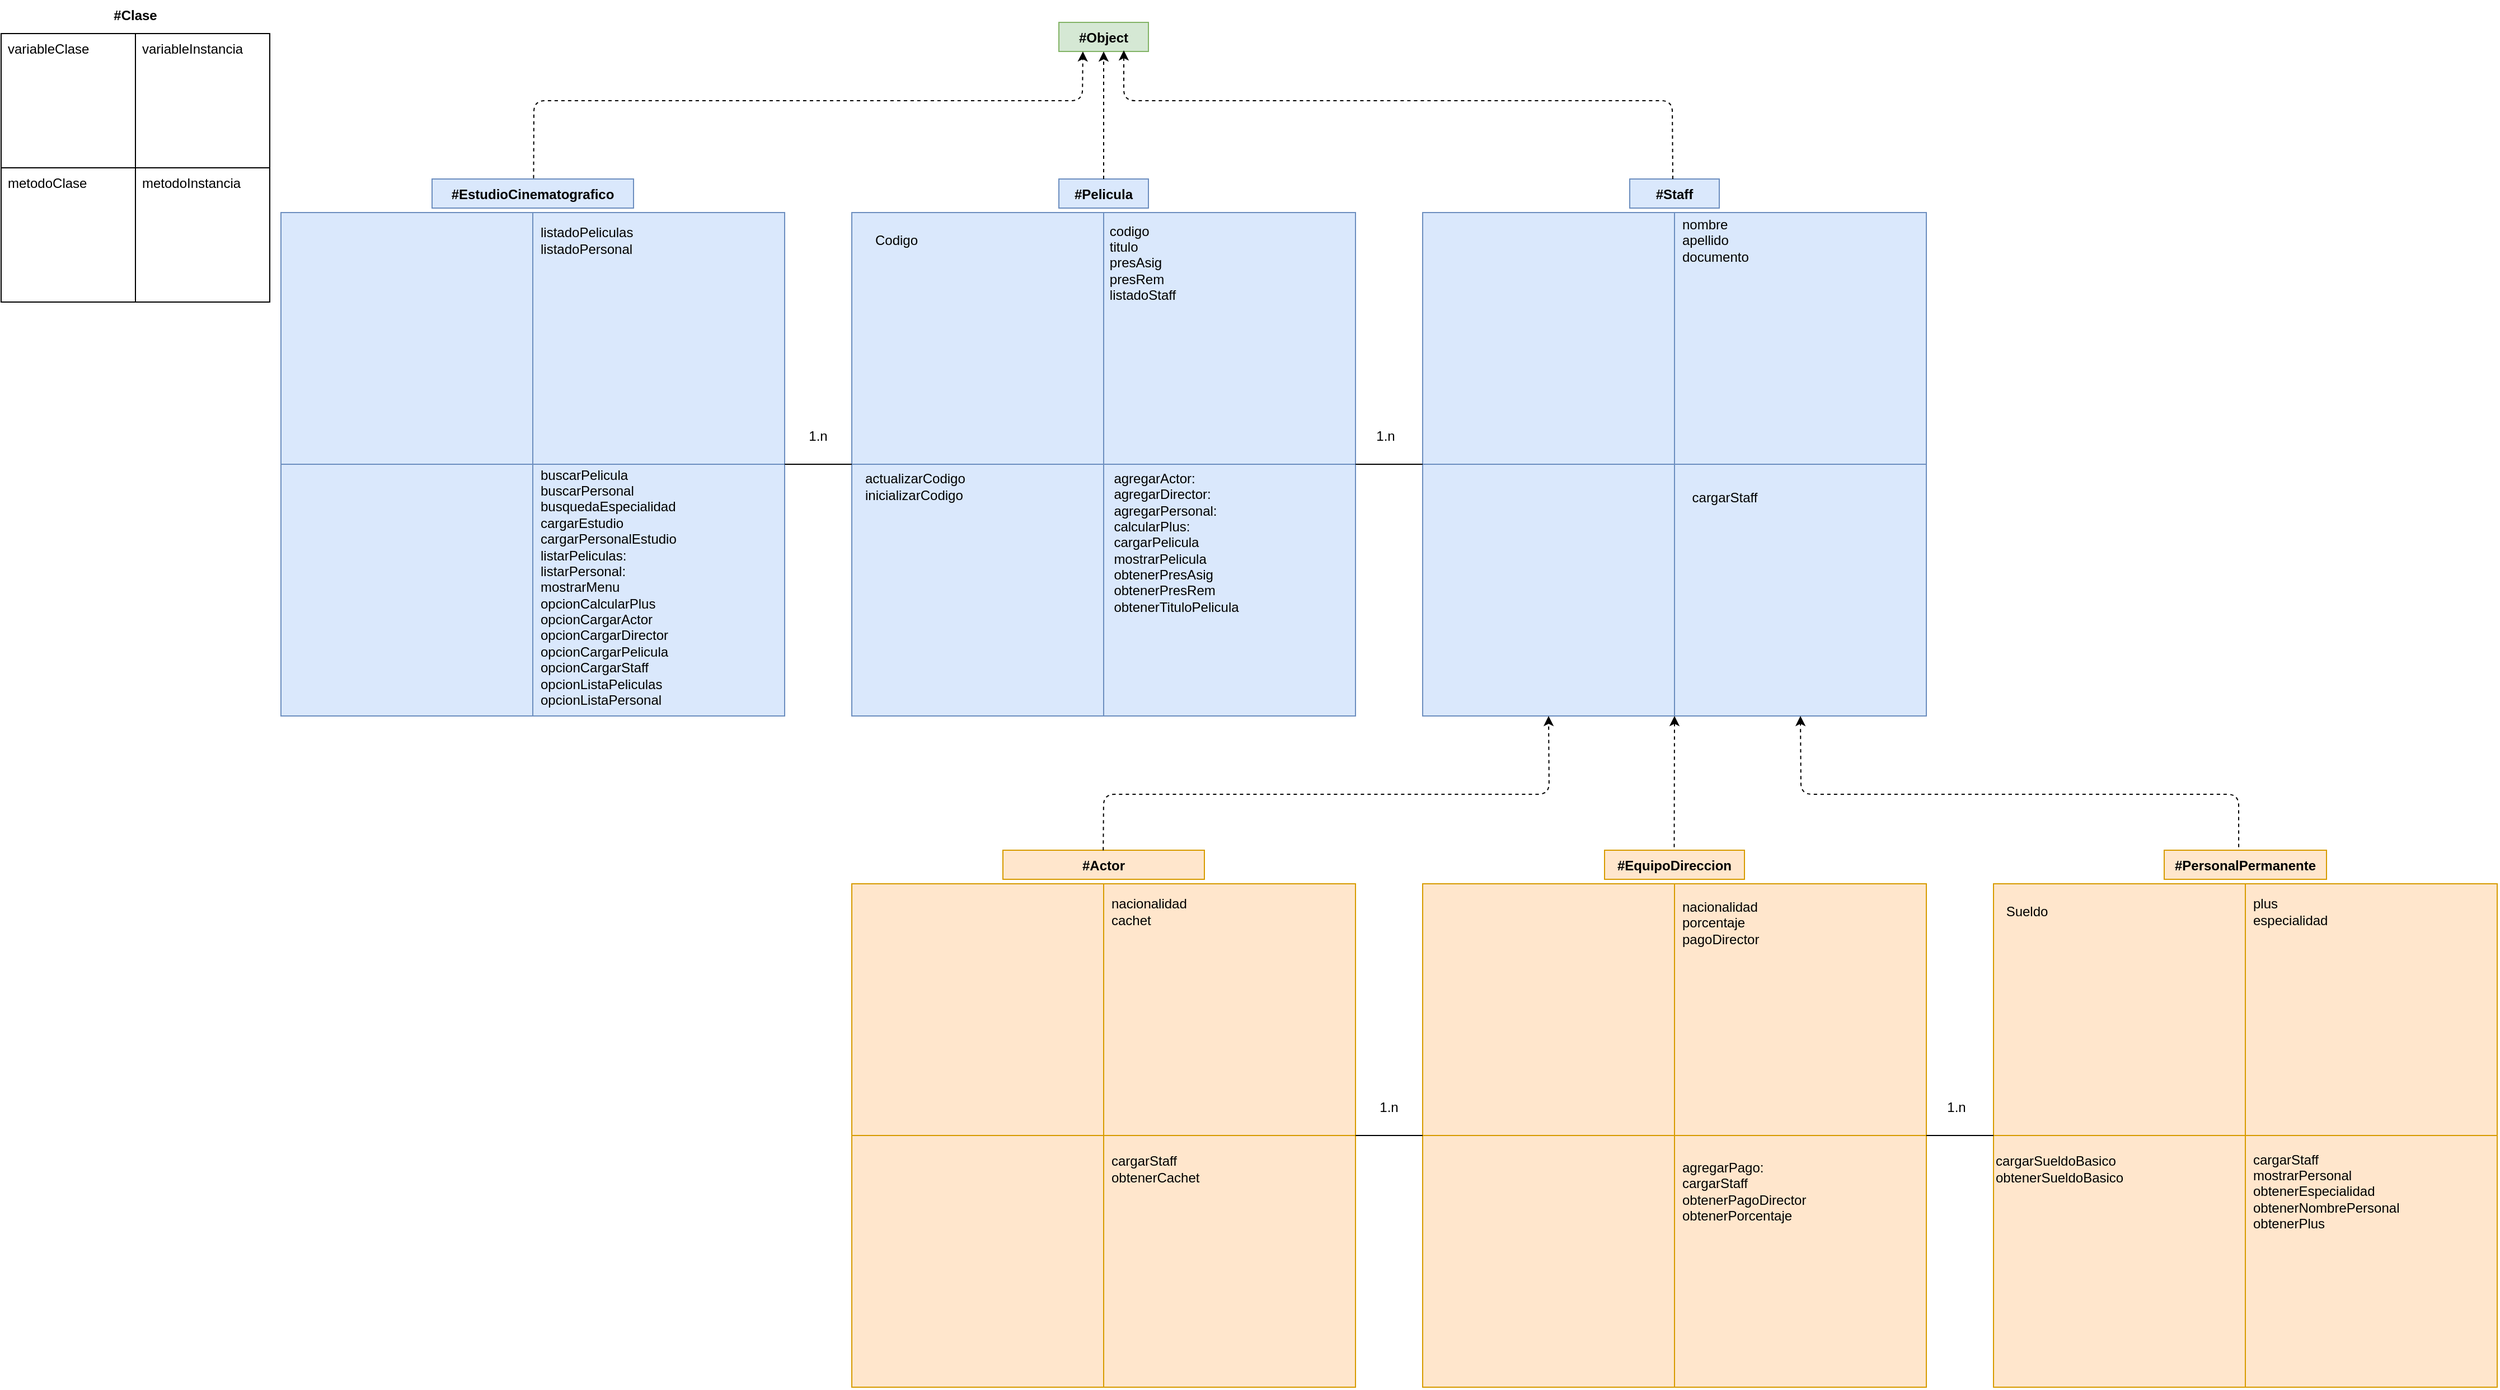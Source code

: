 <mxfile version="15.8.1" type="google"><diagram id="C5RBs43oDa-KdzZeNtuy" name="Clases"><mxGraphModel dx="1422" dy="754" grid="1" gridSize="10" guides="1" tooltips="1" connect="1" arrows="1" fold="1" page="1" pageScale="1" pageWidth="827" pageHeight="1169" math="0" shadow="0"><root><mxCell id="WIyWlLk6GJQsqaUBKTNV-0"/><mxCell id="WIyWlLk6GJQsqaUBKTNV-1" parent="WIyWlLk6GJQsqaUBKTNV-0"/><mxCell id="TS5dPW1X1RJ90AfmxMnm-8" value="" style="whiteSpace=wrap;html=1;aspect=fixed;fillColor=#dae8fc;strokeColor=#6c8ebf;" parent="WIyWlLk6GJQsqaUBKTNV-1" vertex="1"><mxGeometry x="770" y="190" width="450" height="450" as="geometry"/></mxCell><mxCell id="TS5dPW1X1RJ90AfmxMnm-9" value="" style="endArrow=none;html=1;entryX=0.5;entryY=0;entryDx=0;entryDy=0;exitX=0.5;exitY=1;exitDx=0;exitDy=0;fillColor=#dae8fc;strokeColor=#6c8ebf;" parent="WIyWlLk6GJQsqaUBKTNV-1" source="TS5dPW1X1RJ90AfmxMnm-8" target="TS5dPW1X1RJ90AfmxMnm-8" edge="1"><mxGeometry width="50" height="50" relative="1" as="geometry"><mxPoint x="647" y="-160" as="sourcePoint"/><mxPoint x="697" y="-210" as="targetPoint"/></mxGeometry></mxCell><mxCell id="TS5dPW1X1RJ90AfmxMnm-10" value="" style="endArrow=none;html=1;exitX=0;exitY=0.5;exitDx=0;exitDy=0;entryX=1;entryY=0.5;entryDx=0;entryDy=0;fillColor=#dae8fc;strokeColor=#6c8ebf;" parent="WIyWlLk6GJQsqaUBKTNV-1" source="TS5dPW1X1RJ90AfmxMnm-8" target="TS5dPW1X1RJ90AfmxMnm-8" edge="1"><mxGeometry width="50" height="50" relative="1" as="geometry"><mxPoint x="647" y="-160" as="sourcePoint"/><mxPoint x="697" y="-210" as="targetPoint"/></mxGeometry></mxCell><mxCell id="TS5dPW1X1RJ90AfmxMnm-20" value="#Staff" style="text;align=center;fontStyle=1;verticalAlign=middle;spacingLeft=3;spacingRight=3;strokeColor=#6c8ebf;rotatable=0;points=[[0,0.5],[1,0.5]];portConstraint=eastwest;fillColor=#dae8fc;" parent="WIyWlLk6GJQsqaUBKTNV-1" vertex="1"><mxGeometry x="1465" y="160" width="80" height="26" as="geometry"/></mxCell><mxCell id="TS5dPW1X1RJ90AfmxMnm-24" value="" style="whiteSpace=wrap;html=1;aspect=fixed;fillColor=#dae8fc;strokeColor=#6c8ebf;" parent="WIyWlLk6GJQsqaUBKTNV-1" vertex="1"><mxGeometry x="1280" y="190" width="450" height="450" as="geometry"/></mxCell><mxCell id="TS5dPW1X1RJ90AfmxMnm-25" value="" style="endArrow=none;html=1;entryX=0.5;entryY=0;entryDx=0;entryDy=0;exitX=0.5;exitY=1;exitDx=0;exitDy=0;fillColor=#dae8fc;strokeColor=#6c8ebf;" parent="WIyWlLk6GJQsqaUBKTNV-1" source="TS5dPW1X1RJ90AfmxMnm-24" target="TS5dPW1X1RJ90AfmxMnm-24" edge="1"><mxGeometry width="50" height="50" relative="1" as="geometry"><mxPoint x="1027" y="-160" as="sourcePoint"/><mxPoint x="1077" y="-210" as="targetPoint"/></mxGeometry></mxCell><mxCell id="TS5dPW1X1RJ90AfmxMnm-26" value="" style="endArrow=none;html=1;exitX=0;exitY=0.5;exitDx=0;exitDy=0;entryX=1;entryY=0.5;entryDx=0;entryDy=0;fillColor=#dae8fc;strokeColor=#6c8ebf;" parent="WIyWlLk6GJQsqaUBKTNV-1" source="TS5dPW1X1RJ90AfmxMnm-24" target="TS5dPW1X1RJ90AfmxMnm-24" edge="1"><mxGeometry width="50" height="50" relative="1" as="geometry"><mxPoint x="1027" y="-160" as="sourcePoint"/><mxPoint x="1077" y="-210" as="targetPoint"/></mxGeometry></mxCell><mxCell id="TS5dPW1X1RJ90AfmxMnm-34" value="#Pelicula" style="text;align=center;fontStyle=1;verticalAlign=middle;spacingLeft=3;spacingRight=3;strokeColor=#6c8ebf;rotatable=0;points=[[0,0.5],[1,0.5]];portConstraint=eastwest;fillColor=#dae8fc;" parent="WIyWlLk6GJQsqaUBKTNV-1" vertex="1"><mxGeometry x="955" y="160" width="80" height="26" as="geometry"/></mxCell><mxCell id="Kp_wb7xBNZYaqylleGcz-0" value="1.n" style="text;html=1;strokeColor=none;fillColor=none;align=center;verticalAlign=middle;whiteSpace=wrap;rounded=0;" parent="WIyWlLk6GJQsqaUBKTNV-1" vertex="1"><mxGeometry x="1227" y="380" width="40" height="20" as="geometry"/></mxCell><mxCell id="-4rDg5v8uVJRmwmk4ZfO-2" value="" style="endArrow=none;html=1;entryX=0;entryY=0.5;entryDx=0;entryDy=0;exitX=1;exitY=0.5;exitDx=0;exitDy=0;" parent="WIyWlLk6GJQsqaUBKTNV-1" source="TS5dPW1X1RJ90AfmxMnm-8" target="TS5dPW1X1RJ90AfmxMnm-24" edge="1"><mxGeometry width="50" height="50" relative="1" as="geometry"><mxPoint x="927" y="305" as="sourcePoint"/><mxPoint x="917" y="215" as="targetPoint"/></mxGeometry></mxCell><mxCell id="5aTIy3I9EEzwn5VNOC_G-1" value="#Object" style="text;align=center;fontStyle=1;verticalAlign=middle;spacingLeft=3;spacingRight=3;strokeColor=#82b366;rotatable=0;points=[[0,0.5],[1,0.5]];portConstraint=eastwest;fillColor=#d5e8d4;" parent="WIyWlLk6GJQsqaUBKTNV-1" vertex="1"><mxGeometry x="955" y="20" width="80" height="26" as="geometry"/></mxCell><mxCell id="PmzXs-H8guBGv08iTnGr-2" value="" style="whiteSpace=wrap;html=1;aspect=fixed;" parent="WIyWlLk6GJQsqaUBKTNV-1" vertex="1"><mxGeometry x="10" y="30" width="240" height="240" as="geometry"/></mxCell><mxCell id="PmzXs-H8guBGv08iTnGr-3" value="" style="endArrow=none;html=1;entryX=0.5;entryY=0;entryDx=0;entryDy=0;exitX=0.5;exitY=1;exitDx=0;exitDy=0;" parent="WIyWlLk6GJQsqaUBKTNV-1" source="PmzXs-H8guBGv08iTnGr-2" target="PmzXs-H8guBGv08iTnGr-2" edge="1"><mxGeometry width="50" height="50" relative="1" as="geometry"><mxPoint x="-170" y="-320" as="sourcePoint"/><mxPoint x="-120" y="-370" as="targetPoint"/></mxGeometry></mxCell><mxCell id="PmzXs-H8guBGv08iTnGr-4" value="" style="endArrow=none;html=1;exitX=0;exitY=0.5;exitDx=0;exitDy=0;entryX=1;entryY=0.5;entryDx=0;entryDy=0;" parent="WIyWlLk6GJQsqaUBKTNV-1" source="PmzXs-H8guBGv08iTnGr-2" target="PmzXs-H8guBGv08iTnGr-2" edge="1"><mxGeometry width="50" height="50" relative="1" as="geometry"><mxPoint x="-170" y="-320" as="sourcePoint"/><mxPoint x="-120" y="-370" as="targetPoint"/></mxGeometry></mxCell><mxCell id="PmzXs-H8guBGv08iTnGr-5" value="variableInstancia" style="text;strokeColor=none;fillColor=none;align=left;verticalAlign=top;spacingLeft=4;spacingRight=4;overflow=hidden;rotatable=0;points=[[0,0.5],[1,0.5]];portConstraint=eastwest;" parent="WIyWlLk6GJQsqaUBKTNV-1" vertex="1"><mxGeometry x="130" y="30" width="120" height="26" as="geometry"/></mxCell><mxCell id="PmzXs-H8guBGv08iTnGr-6" value="#Clase" style="text;align=center;fontStyle=1;verticalAlign=middle;spacingLeft=3;spacingRight=3;strokeColor=none;rotatable=0;points=[[0,0.5],[1,0.5]];portConstraint=eastwest;" parent="WIyWlLk6GJQsqaUBKTNV-1" vertex="1"><mxGeometry x="90" width="80" height="26" as="geometry"/></mxCell><mxCell id="PmzXs-H8guBGv08iTnGr-8" value="variableClase" style="text;strokeColor=none;fillColor=none;align=left;verticalAlign=top;spacingLeft=4;spacingRight=4;overflow=hidden;rotatable=0;points=[[0,0.5],[1,0.5]];portConstraint=eastwest;" parent="WIyWlLk6GJQsqaUBKTNV-1" vertex="1"><mxGeometry x="10" y="30" width="120" height="26" as="geometry"/></mxCell><mxCell id="PmzXs-H8guBGv08iTnGr-10" value="metodoClase" style="text;strokeColor=none;fillColor=none;align=left;verticalAlign=top;spacingLeft=4;spacingRight=4;overflow=hidden;rotatable=0;points=[[0,0.5],[1,0.5]];portConstraint=eastwest;" parent="WIyWlLk6GJQsqaUBKTNV-1" vertex="1"><mxGeometry x="10" y="150" width="120" height="26" as="geometry"/></mxCell><mxCell id="PmzXs-H8guBGv08iTnGr-12" value="metodoInstancia" style="text;strokeColor=none;fillColor=none;align=left;verticalAlign=top;spacingLeft=4;spacingRight=4;overflow=hidden;rotatable=0;points=[[0,0.5],[1,0.5]];portConstraint=eastwest;" parent="WIyWlLk6GJQsqaUBKTNV-1" vertex="1"><mxGeometry x="130" y="150" width="120" height="26" as="geometry"/></mxCell><mxCell id="PmzXs-H8guBGv08iTnGr-23" value="" style="whiteSpace=wrap;html=1;aspect=fixed;fillColor=#dae8fc;strokeColor=#6c8ebf;" parent="WIyWlLk6GJQsqaUBKTNV-1" vertex="1"><mxGeometry x="260" y="190" width="450" height="450" as="geometry"/></mxCell><mxCell id="PmzXs-H8guBGv08iTnGr-24" value="" style="endArrow=none;html=1;entryX=0.5;entryY=0;entryDx=0;entryDy=0;exitX=0.5;exitY=1;exitDx=0;exitDy=0;fillColor=#dae8fc;strokeColor=#6c8ebf;" parent="WIyWlLk6GJQsqaUBKTNV-1" source="PmzXs-H8guBGv08iTnGr-23" target="PmzXs-H8guBGv08iTnGr-23" edge="1"><mxGeometry width="50" height="50" relative="1" as="geometry"><mxPoint x="290" y="-160" as="sourcePoint"/><mxPoint x="340" y="-210" as="targetPoint"/></mxGeometry></mxCell><mxCell id="PmzXs-H8guBGv08iTnGr-25" value="" style="endArrow=none;html=1;exitX=0;exitY=0.5;exitDx=0;exitDy=0;entryX=1;entryY=0.5;entryDx=0;entryDy=0;fillColor=#dae8fc;strokeColor=#6c8ebf;" parent="WIyWlLk6GJQsqaUBKTNV-1" source="PmzXs-H8guBGv08iTnGr-23" target="PmzXs-H8guBGv08iTnGr-23" edge="1"><mxGeometry width="50" height="50" relative="1" as="geometry"><mxPoint x="290" y="-160" as="sourcePoint"/><mxPoint x="340" y="-210" as="targetPoint"/></mxGeometry></mxCell><mxCell id="PmzXs-H8guBGv08iTnGr-27" value="#EstudioCinematografico" style="text;align=center;fontStyle=1;verticalAlign=middle;spacingLeft=3;spacingRight=3;strokeColor=#6c8ebf;rotatable=0;points=[[0,0.5],[1,0.5]];portConstraint=eastwest;fillColor=#dae8fc;" parent="WIyWlLk6GJQsqaUBKTNV-1" vertex="1"><mxGeometry x="395" y="160" width="180" height="26" as="geometry"/></mxCell><mxCell id="PmzXs-H8guBGv08iTnGr-43" value="" style="endArrow=classic;html=1;dashed=1;exitX=0.504;exitY=-0.023;exitDx=0;exitDy=0;exitPerimeter=0;entryX=0.268;entryY=0.998;entryDx=0;entryDy=0;entryPerimeter=0;" parent="WIyWlLk6GJQsqaUBKTNV-1" source="PmzXs-H8guBGv08iTnGr-27" target="5aTIy3I9EEzwn5VNOC_G-1" edge="1"><mxGeometry width="50" height="50" relative="1" as="geometry"><mxPoint x="520" y="260" as="sourcePoint"/><mxPoint x="550" y="90" as="targetPoint"/><Array as="points"><mxPoint x="486" y="90"/><mxPoint x="550" y="90"/><mxPoint x="976" y="90"/></Array></mxGeometry></mxCell><mxCell id="7wdfTc_KCPZz_50f1RHy-0" value="1.n" style="text;html=1;strokeColor=none;fillColor=none;align=center;verticalAlign=middle;whiteSpace=wrap;rounded=0;" parent="WIyWlLk6GJQsqaUBKTNV-1" vertex="1"><mxGeometry x="720" y="380" width="40" height="20" as="geometry"/></mxCell><mxCell id="7wdfTc_KCPZz_50f1RHy-1" value="" style="endArrow=none;html=1;entryX=0;entryY=0.5;entryDx=0;entryDy=0;exitX=1;exitY=0.5;exitDx=0;exitDy=0;" parent="WIyWlLk6GJQsqaUBKTNV-1" source="PmzXs-H8guBGv08iTnGr-23" target="TS5dPW1X1RJ90AfmxMnm-8" edge="1"><mxGeometry width="50" height="50" relative="1" as="geometry"><mxPoint x="1077" y="320" as="sourcePoint"/><mxPoint x="1217" y="320" as="targetPoint"/><Array as="points"/></mxGeometry></mxCell><mxCell id="7wdfTc_KCPZz_50f1RHy-12" value="" style="endArrow=classic;html=1;dashed=1;" parent="WIyWlLk6GJQsqaUBKTNV-1" target="5aTIy3I9EEzwn5VNOC_G-1" edge="1"><mxGeometry width="50" height="50" relative="1" as="geometry"><mxPoint x="995" y="160" as="sourcePoint"/><mxPoint x="890" y="130" as="targetPoint"/><Array as="points"/></mxGeometry></mxCell><mxCell id="7wdfTc_KCPZz_50f1RHy-13" value="" style="endArrow=classic;html=1;dashed=1;exitX=0.481;exitY=0.002;exitDx=0;exitDy=0;exitPerimeter=0;entryX=0.725;entryY=0.962;entryDx=0;entryDy=0;entryPerimeter=0;" parent="WIyWlLk6GJQsqaUBKTNV-1" source="TS5dPW1X1RJ90AfmxMnm-20" target="5aTIy3I9EEzwn5VNOC_G-1" edge="1"><mxGeometry width="50" height="50" relative="1" as="geometry"><mxPoint x="1007.56" y="167.712" as="sourcePoint"/><mxPoint x="1040" y="50" as="targetPoint"/><Array as="points"><mxPoint x="1503" y="90"/><mxPoint x="1013" y="90"/></Array></mxGeometry></mxCell><mxCell id="7wdfTc_KCPZz_50f1RHy-14" value="" style="whiteSpace=wrap;html=1;aspect=fixed;fillColor=#ffe6cc;strokeColor=#d79b00;" parent="WIyWlLk6GJQsqaUBKTNV-1" vertex="1"><mxGeometry x="1280" y="790" width="450" height="450" as="geometry"/></mxCell><mxCell id="7wdfTc_KCPZz_50f1RHy-15" value="" style="endArrow=none;html=1;entryX=0.5;entryY=0;entryDx=0;entryDy=0;exitX=0.5;exitY=1;exitDx=0;exitDy=0;fillColor=#ffe6cc;strokeColor=#d79b00;" parent="WIyWlLk6GJQsqaUBKTNV-1" source="7wdfTc_KCPZz_50f1RHy-14" target="7wdfTc_KCPZz_50f1RHy-14" edge="1"><mxGeometry width="50" height="50" relative="1" as="geometry"><mxPoint x="1157" y="440" as="sourcePoint"/><mxPoint x="1207" y="390" as="targetPoint"/></mxGeometry></mxCell><mxCell id="7wdfTc_KCPZz_50f1RHy-16" value="" style="endArrow=none;html=1;exitX=0;exitY=0.5;exitDx=0;exitDy=0;entryX=1;entryY=0.5;entryDx=0;entryDy=0;fillColor=#ffe6cc;strokeColor=#d79b00;" parent="WIyWlLk6GJQsqaUBKTNV-1" source="7wdfTc_KCPZz_50f1RHy-14" target="7wdfTc_KCPZz_50f1RHy-14" edge="1"><mxGeometry width="50" height="50" relative="1" as="geometry"><mxPoint x="1157" y="440" as="sourcePoint"/><mxPoint x="1207" y="390" as="targetPoint"/></mxGeometry></mxCell><mxCell id="7wdfTc_KCPZz_50f1RHy-17" value="#PersonalPermanente" style="text;align=center;fontStyle=1;verticalAlign=middle;spacingLeft=3;spacingRight=3;strokeColor=#d79b00;rotatable=0;points=[[0,0.5],[1,0.5]];portConstraint=eastwest;fillColor=#ffe6cc;" parent="WIyWlLk6GJQsqaUBKTNV-1" vertex="1"><mxGeometry x="1942.5" y="760" width="145" height="26" as="geometry"/></mxCell><mxCell id="7wdfTc_KCPZz_50f1RHy-18" value="" style="whiteSpace=wrap;html=1;aspect=fixed;fillColor=#ffe6cc;strokeColor=#d79b00;" parent="WIyWlLk6GJQsqaUBKTNV-1" vertex="1"><mxGeometry x="1790" y="790" width="450" height="450" as="geometry"/></mxCell><mxCell id="7wdfTc_KCPZz_50f1RHy-19" value="" style="endArrow=none;html=1;entryX=0.5;entryY=0;entryDx=0;entryDy=0;exitX=0.5;exitY=1;exitDx=0;exitDy=0;fillColor=#ffe6cc;strokeColor=#d79b00;" parent="WIyWlLk6GJQsqaUBKTNV-1" source="7wdfTc_KCPZz_50f1RHy-18" target="7wdfTc_KCPZz_50f1RHy-18" edge="1"><mxGeometry width="50" height="50" relative="1" as="geometry"><mxPoint x="1537" y="440" as="sourcePoint"/><mxPoint x="1587" y="390" as="targetPoint"/></mxGeometry></mxCell><mxCell id="7wdfTc_KCPZz_50f1RHy-20" value="" style="endArrow=none;html=1;exitX=0;exitY=0.5;exitDx=0;exitDy=0;entryX=1;entryY=0.5;entryDx=0;entryDy=0;fillColor=#ffe6cc;strokeColor=#d79b00;" parent="WIyWlLk6GJQsqaUBKTNV-1" source="7wdfTc_KCPZz_50f1RHy-18" target="7wdfTc_KCPZz_50f1RHy-18" edge="1"><mxGeometry width="50" height="50" relative="1" as="geometry"><mxPoint x="1537" y="440" as="sourcePoint"/><mxPoint x="1587" y="390" as="targetPoint"/></mxGeometry></mxCell><mxCell id="7wdfTc_KCPZz_50f1RHy-21" value="#EquipoDireccion" style="text;align=center;fontStyle=1;verticalAlign=middle;spacingLeft=3;spacingRight=3;strokeColor=#d79b00;rotatable=0;points=[[0,0.5],[1,0.5]];portConstraint=eastwest;fillColor=#ffe6cc;" parent="WIyWlLk6GJQsqaUBKTNV-1" vertex="1"><mxGeometry x="1442.5" y="760" width="125" height="26" as="geometry"/></mxCell><mxCell id="7wdfTc_KCPZz_50f1RHy-22" value="1.n" style="text;html=1;align=center;verticalAlign=middle;whiteSpace=wrap;rounded=0;" parent="WIyWlLk6GJQsqaUBKTNV-1" vertex="1"><mxGeometry x="1737" y="980" width="40" height="20" as="geometry"/></mxCell><mxCell id="7wdfTc_KCPZz_50f1RHy-23" value="" style="endArrow=none;html=1;entryX=0;entryY=0.5;entryDx=0;entryDy=0;exitX=1;exitY=0.5;exitDx=0;exitDy=0;" parent="WIyWlLk6GJQsqaUBKTNV-1" source="7wdfTc_KCPZz_50f1RHy-14" target="7wdfTc_KCPZz_50f1RHy-18" edge="1"><mxGeometry width="50" height="50" relative="1" as="geometry"><mxPoint x="1437" y="905" as="sourcePoint"/><mxPoint x="1427" y="815" as="targetPoint"/></mxGeometry></mxCell><mxCell id="7wdfTc_KCPZz_50f1RHy-24" value="" style="whiteSpace=wrap;html=1;aspect=fixed;fillColor=#ffe6cc;strokeColor=#d79b00;" parent="WIyWlLk6GJQsqaUBKTNV-1" vertex="1"><mxGeometry x="770" y="790" width="450" height="450" as="geometry"/></mxCell><mxCell id="7wdfTc_KCPZz_50f1RHy-25" value="" style="endArrow=none;html=1;entryX=0.5;entryY=0;entryDx=0;entryDy=0;exitX=0.5;exitY=1;exitDx=0;exitDy=0;fillColor=#ffe6cc;strokeColor=#d79b00;" parent="WIyWlLk6GJQsqaUBKTNV-1" source="7wdfTc_KCPZz_50f1RHy-24" target="7wdfTc_KCPZz_50f1RHy-24" edge="1"><mxGeometry width="50" height="50" relative="1" as="geometry"><mxPoint x="800" y="440" as="sourcePoint"/><mxPoint x="850" y="390" as="targetPoint"/></mxGeometry></mxCell><mxCell id="7wdfTc_KCPZz_50f1RHy-26" value="" style="endArrow=none;html=1;exitX=0;exitY=0.5;exitDx=0;exitDy=0;entryX=1;entryY=0.5;entryDx=0;entryDy=0;fillColor=#ffe6cc;strokeColor=#d79b00;" parent="WIyWlLk6GJQsqaUBKTNV-1" source="7wdfTc_KCPZz_50f1RHy-24" target="7wdfTc_KCPZz_50f1RHy-24" edge="1"><mxGeometry width="50" height="50" relative="1" as="geometry"><mxPoint x="800" y="440" as="sourcePoint"/><mxPoint x="850" y="390" as="targetPoint"/></mxGeometry></mxCell><mxCell id="7wdfTc_KCPZz_50f1RHy-27" value="#Actor" style="text;align=center;fontStyle=1;verticalAlign=middle;spacingLeft=3;spacingRight=3;strokeColor=#d79b00;rotatable=0;points=[[0,0.5],[1,0.5]];portConstraint=eastwest;fillColor=#ffe6cc;" parent="WIyWlLk6GJQsqaUBKTNV-1" vertex="1"><mxGeometry x="905" y="760" width="180" height="26" as="geometry"/></mxCell><mxCell id="7wdfTc_KCPZz_50f1RHy-28" value="1.n" style="text;html=1;align=center;verticalAlign=middle;whiteSpace=wrap;rounded=0;" parent="WIyWlLk6GJQsqaUBKTNV-1" vertex="1"><mxGeometry x="1230" y="980" width="40" height="20" as="geometry"/></mxCell><mxCell id="7wdfTc_KCPZz_50f1RHy-29" value="" style="endArrow=none;html=1;entryX=0;entryY=0.5;entryDx=0;entryDy=0;exitX=1;exitY=0.5;exitDx=0;exitDy=0;" parent="WIyWlLk6GJQsqaUBKTNV-1" source="7wdfTc_KCPZz_50f1RHy-24" target="7wdfTc_KCPZz_50f1RHy-14" edge="1"><mxGeometry width="50" height="50" relative="1" as="geometry"><mxPoint x="1587" y="920" as="sourcePoint"/><mxPoint x="1727" y="920" as="targetPoint"/><Array as="points"/></mxGeometry></mxCell><mxCell id="7wdfTc_KCPZz_50f1RHy-32" value="listadoPeliculas&lt;br&gt;listadoPersonal" style="text;html=1;strokeColor=none;fillColor=none;align=left;verticalAlign=middle;whiteSpace=wrap;rounded=0;" parent="WIyWlLk6GJQsqaUBKTNV-1" vertex="1"><mxGeometry x="490" y="190" width="230" height="50" as="geometry"/></mxCell><mxCell id="7wdfTc_KCPZz_50f1RHy-33" value="buscarPelicula&lt;br&gt;buscarPersonal&lt;br&gt;busquedaEspecialidad&lt;br&gt;cargarEstudio&lt;br&gt;cargarPersonalEstudio&lt;br&gt;listarPeliculas:&lt;br&gt;listarPersonal:&lt;br&gt;mostrarMenu&lt;br&gt;opcionCalcularPlus&lt;br&gt;opcionCargarActor&lt;br&gt;opcionCargarDirector&lt;br&gt;opcionCargarPelicula&lt;br&gt;opcionCargarStaff&lt;br&gt;opcionListaPeliculas&lt;br&gt;opcionListaPersonal" style="text;html=1;strokeColor=none;fillColor=none;align=left;verticalAlign=middle;whiteSpace=wrap;rounded=0;" parent="WIyWlLk6GJQsqaUBKTNV-1" vertex="1"><mxGeometry x="490" y="510" width="60" height="30" as="geometry"/></mxCell><mxCell id="7wdfTc_KCPZz_50f1RHy-34" value="&lt;div style=&quot;text-align: left&quot;&gt;&lt;span&gt;codigo&lt;/span&gt;&lt;/div&gt;&lt;div style=&quot;text-align: left&quot;&gt;&lt;span&gt;titulo&lt;/span&gt;&lt;/div&gt;&lt;div style=&quot;text-align: left&quot;&gt;&lt;span&gt;presAsig&lt;/span&gt;&lt;/div&gt;&lt;div style=&quot;text-align: left&quot;&gt;&lt;span&gt;presRem&lt;/span&gt;&lt;/div&gt;&lt;div style=&quot;text-align: left&quot;&gt;&lt;span&gt;listadoStaff&lt;/span&gt;&lt;/div&gt;" style="text;html=1;strokeColor=none;fillColor=none;align=center;verticalAlign=middle;whiteSpace=wrap;rounded=0;" parent="WIyWlLk6GJQsqaUBKTNV-1" vertex="1"><mxGeometry x="1000" y="220" width="60" height="30" as="geometry"/></mxCell><mxCell id="7wdfTc_KCPZz_50f1RHy-36" value="Codigo" style="text;html=1;strokeColor=none;fillColor=none;align=center;verticalAlign=middle;whiteSpace=wrap;rounded=0;" parent="WIyWlLk6GJQsqaUBKTNV-1" vertex="1"><mxGeometry x="780" y="200" width="60" height="30" as="geometry"/></mxCell><mxCell id="7wdfTc_KCPZz_50f1RHy-37" value="actualizarCodigo&lt;br&gt;inicializarCodigo" style="text;html=1;strokeColor=none;fillColor=none;align=left;verticalAlign=middle;whiteSpace=wrap;rounded=0;" parent="WIyWlLk6GJQsqaUBKTNV-1" vertex="1"><mxGeometry x="780" y="420" width="60" height="30" as="geometry"/></mxCell><mxCell id="7wdfTc_KCPZz_50f1RHy-38" value="&lt;div style=&quot;text-align: left&quot;&gt;&lt;span&gt;agregarActor:&lt;/span&gt;&lt;/div&gt;&lt;div style=&quot;text-align: left&quot;&gt;&lt;span&gt;agregarDirector:&lt;/span&gt;&lt;/div&gt;&lt;div style=&quot;text-align: left&quot;&gt;&lt;span&gt;agregarPersonal:&lt;/span&gt;&lt;/div&gt;&lt;div style=&quot;text-align: left&quot;&gt;&lt;span&gt;calcularPlus:&lt;/span&gt;&lt;/div&gt;&lt;div style=&quot;text-align: left&quot;&gt;&lt;span&gt;cargarPelicula&lt;/span&gt;&lt;/div&gt;&lt;div style=&quot;text-align: left&quot;&gt;&lt;span&gt;mostrarPelicula&lt;/span&gt;&lt;/div&gt;&lt;div style=&quot;text-align: left&quot;&gt;&lt;span&gt;obtenerPresAsig&lt;/span&gt;&lt;/div&gt;&lt;div style=&quot;text-align: left&quot;&gt;&lt;span&gt;obtenerPresRem&lt;/span&gt;&lt;/div&gt;&lt;div style=&quot;text-align: left&quot;&gt;&lt;span&gt;obtenerTituloPelicula&lt;/span&gt;&lt;/div&gt;" style="text;html=1;strokeColor=none;fillColor=none;align=center;verticalAlign=middle;whiteSpace=wrap;rounded=0;" parent="WIyWlLk6GJQsqaUBKTNV-1" vertex="1"><mxGeometry x="1030" y="470" width="60" height="30" as="geometry"/></mxCell><mxCell id="Zjsx6DPhKPT48B4r-Lrk-0" value="cargarStaff&lt;br&gt;obtenerCachet" style="text;html=1;strokeColor=none;fillColor=none;align=left;verticalAlign=middle;whiteSpace=wrap;rounded=0;" parent="WIyWlLk6GJQsqaUBKTNV-1" vertex="1"><mxGeometry x="1000" y="1030" width="130" height="30" as="geometry"/></mxCell><mxCell id="Zjsx6DPhKPT48B4r-Lrk-1" value="nacionalidad&lt;br&gt;cachet" style="text;html=1;strokeColor=none;fillColor=none;align=left;verticalAlign=middle;whiteSpace=wrap;rounded=0;" parent="WIyWlLk6GJQsqaUBKTNV-1" vertex="1"><mxGeometry x="1000" y="800" width="60" height="30" as="geometry"/></mxCell><mxCell id="Zjsx6DPhKPT48B4r-Lrk-4" value="agregarPago:&lt;br&gt;cargarStaff&lt;br&gt;obtenerPagoDirector&lt;br&gt;obtenerPorcentaje" style="text;html=1;strokeColor=none;fillColor=none;align=left;verticalAlign=middle;whiteSpace=wrap;rounded=0;" parent="WIyWlLk6GJQsqaUBKTNV-1" vertex="1"><mxGeometry x="1510" y="1020" width="130" height="90" as="geometry"/></mxCell><mxCell id="Zjsx6DPhKPT48B4r-Lrk-5" value="cargarStaff&lt;br&gt;mostrarPersonal&lt;br&gt;obtenerEspecialidad&lt;br&gt;obtenerNombrePersonal&lt;br&gt;obtenerPlus" style="text;html=1;strokeColor=none;fillColor=none;align=left;verticalAlign=middle;whiteSpace=wrap;rounded=0;" parent="WIyWlLk6GJQsqaUBKTNV-1" vertex="1"><mxGeometry x="2020" y="1000" width="150" height="130" as="geometry"/></mxCell><mxCell id="Zjsx6DPhKPT48B4r-Lrk-6" value="cargarSueldoBasico&lt;br&gt;obtenerSueldoBasico" style="text;html=1;strokeColor=none;fillColor=none;align=left;verticalAlign=middle;whiteSpace=wrap;rounded=0;" parent="WIyWlLk6GJQsqaUBKTNV-1" vertex="1"><mxGeometry x="1790" y="1030" width="60" height="30" as="geometry"/></mxCell><mxCell id="Zjsx6DPhKPT48B4r-Lrk-7" value="nacionalidad&lt;br&gt;porcentaje&amp;nbsp;&lt;br&gt;&lt;div&gt;&lt;span&gt;pagoDirector&lt;/span&gt;&lt;/div&gt;" style="text;html=1;strokeColor=none;fillColor=none;align=left;verticalAlign=middle;whiteSpace=wrap;rounded=0;" parent="WIyWlLk6GJQsqaUBKTNV-1" vertex="1"><mxGeometry x="1510" y="810" width="60" height="30" as="geometry"/></mxCell><mxCell id="7wdfTc_KCPZz_50f1RHy-39" value="nombre&lt;br&gt;apellido&lt;br&gt;documento" style="text;html=1;strokeColor=none;fillColor=none;align=left;verticalAlign=middle;whiteSpace=wrap;rounded=0;" parent="WIyWlLk6GJQsqaUBKTNV-1" vertex="1"><mxGeometry x="1510" y="200" width="60" height="30" as="geometry"/></mxCell><mxCell id="7wdfTc_KCPZz_50f1RHy-40" value="cargarStaff" style="text;html=1;strokeColor=none;fillColor=none;align=center;verticalAlign=middle;whiteSpace=wrap;rounded=0;" parent="WIyWlLk6GJQsqaUBKTNV-1" vertex="1"><mxGeometry x="1520" y="430" width="60" height="30" as="geometry"/></mxCell><mxCell id="Zjsx6DPhKPT48B4r-Lrk-8" value="plus&lt;br&gt;especialidad&lt;br&gt;" style="text;html=1;strokeColor=none;fillColor=none;align=left;verticalAlign=middle;whiteSpace=wrap;rounded=0;" parent="WIyWlLk6GJQsqaUBKTNV-1" vertex="1"><mxGeometry x="2020" y="800" width="60" height="30" as="geometry"/></mxCell><mxCell id="Zjsx6DPhKPT48B4r-Lrk-9" value="Sueldo" style="text;html=1;strokeColor=none;fillColor=none;align=center;verticalAlign=middle;whiteSpace=wrap;rounded=0;" parent="WIyWlLk6GJQsqaUBKTNV-1" vertex="1"><mxGeometry x="1790" y="800" width="60" height="30" as="geometry"/></mxCell><mxCell id="7wdfTc_KCPZz_50f1RHy-42" value="" style="endArrow=classic;dashed=1;html=1;rounded=1;endFill=1;exitX=0.498;exitY=0.005;exitDx=0;exitDy=0;exitPerimeter=0;entryX=0.25;entryY=1;entryDx=0;entryDy=0;" parent="WIyWlLk6GJQsqaUBKTNV-1" source="7wdfTc_KCPZz_50f1RHy-27" target="TS5dPW1X1RJ90AfmxMnm-24" edge="1"><mxGeometry width="50" height="50" relative="1" as="geometry"><mxPoint x="1120" y="730" as="sourcePoint"/><mxPoint x="1170" y="680" as="targetPoint"/><Array as="points"><mxPoint x="995" y="710"/><mxPoint x="1393" y="710"/></Array></mxGeometry></mxCell><mxCell id="7wdfTc_KCPZz_50f1RHy-43" value="" style="endArrow=classic;dashed=1;html=1;rounded=1;exitX=0.498;exitY=-0.104;exitDx=0;exitDy=0;exitPerimeter=0;endFill=1;" parent="WIyWlLk6GJQsqaUBKTNV-1" source="7wdfTc_KCPZz_50f1RHy-21" edge="1"><mxGeometry width="50" height="50" relative="1" as="geometry"><mxPoint x="1490" y="740" as="sourcePoint"/><mxPoint x="1505" y="640" as="targetPoint"/></mxGeometry></mxCell><mxCell id="7wdfTc_KCPZz_50f1RHy-44" value="" style="endArrow=classic;dashed=1;html=1;rounded=1;exitX=0.459;exitY=-0.104;exitDx=0;exitDy=0;exitPerimeter=0;entryX=0.75;entryY=1;entryDx=0;entryDy=0;endFill=1;" parent="WIyWlLk6GJQsqaUBKTNV-1" source="7wdfTc_KCPZz_50f1RHy-17" target="TS5dPW1X1RJ90AfmxMnm-24" edge="1"><mxGeometry width="50" height="50" relative="1" as="geometry"><mxPoint x="1980" y="730" as="sourcePoint"/><mxPoint x="2030" y="680" as="targetPoint"/><Array as="points"><mxPoint x="2009" y="710"/><mxPoint x="1618" y="710"/></Array></mxGeometry></mxCell></root></mxGraphModel></diagram></mxfile>
